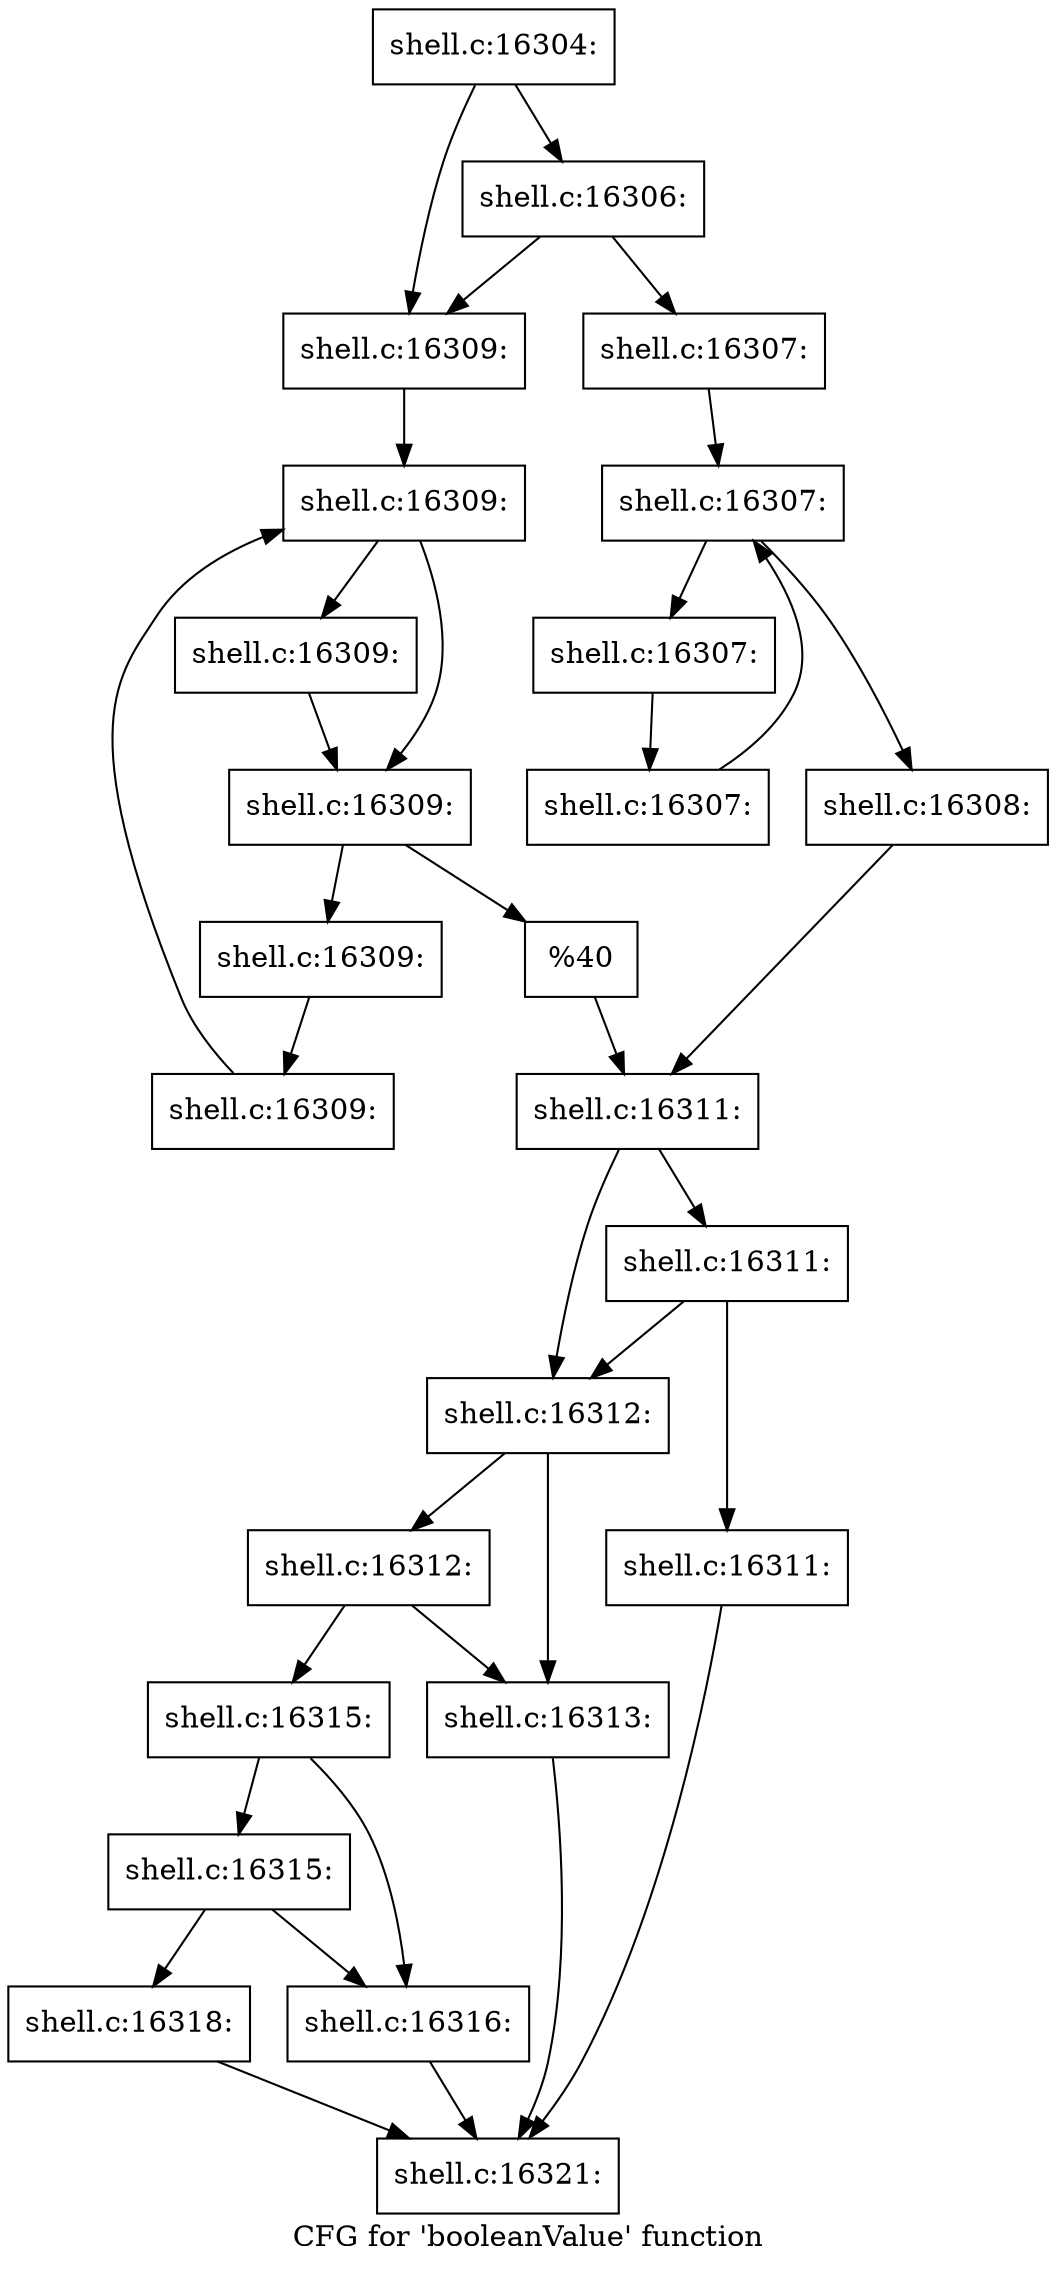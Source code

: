 digraph "CFG for 'booleanValue' function" {
	label="CFG for 'booleanValue' function";

	Node0x5602770bb4d0 [shape=record,label="{shell.c:16304:}"];
	Node0x5602770bb4d0 -> Node0x5602770bb8d0;
	Node0x5602770bb4d0 -> Node0x5602770bb880;
	Node0x5602770bb8d0 [shape=record,label="{shell.c:16306:}"];
	Node0x5602770bb8d0 -> Node0x5602770bb7e0;
	Node0x5602770bb8d0 -> Node0x5602770bb880;
	Node0x5602770bb7e0 [shape=record,label="{shell.c:16307:}"];
	Node0x5602770bb7e0 -> Node0x5602770c9460;
	Node0x5602770c9460 [shape=record,label="{shell.c:16307:}"];
	Node0x5602770c9460 -> Node0x5602770c9610;
	Node0x5602770c9460 -> Node0x5602770c92b0;
	Node0x5602770c9610 [shape=record,label="{shell.c:16307:}"];
	Node0x5602770c9610 -> Node0x5602770c9580;
	Node0x5602770c9580 [shape=record,label="{shell.c:16307:}"];
	Node0x5602770c9580 -> Node0x5602770c9460;
	Node0x5602770c92b0 [shape=record,label="{shell.c:16308:}"];
	Node0x5602770c92b0 -> Node0x5602770bb830;
	Node0x5602770bb880 [shape=record,label="{shell.c:16309:}"];
	Node0x5602770bb880 -> Node0x5602770ca2d0;
	Node0x5602770ca2d0 [shape=record,label="{shell.c:16309:}"];
	Node0x5602770ca2d0 -> Node0x5602770ca5c0;
	Node0x5602770ca2d0 -> Node0x5602770ca570;
	Node0x5602770ca5c0 [shape=record,label="{shell.c:16309:}"];
	Node0x5602770ca5c0 -> Node0x5602770ca570;
	Node0x5602770ca570 [shape=record,label="{shell.c:16309:}"];
	Node0x5602770ca570 -> Node0x5602770ca4f0;
	Node0x5602770ca570 -> Node0x5602770ca120;
	Node0x5602770ca4f0 [shape=record,label="{shell.c:16309:}"];
	Node0x5602770ca4f0 -> Node0x5602770ca460;
	Node0x5602770ca460 [shape=record,label="{shell.c:16309:}"];
	Node0x5602770ca460 -> Node0x5602770ca2d0;
	Node0x5602770ca120 [shape=record,label="{%40}"];
	Node0x5602770ca120 -> Node0x5602770bb830;
	Node0x5602770bb830 [shape=record,label="{shell.c:16311:}"];
	Node0x5602770bb830 -> Node0x5602770cb6e0;
	Node0x5602770bb830 -> Node0x5602770cb690;
	Node0x5602770cb6e0 [shape=record,label="{shell.c:16311:}"];
	Node0x5602770cb6e0 -> Node0x5602770cb640;
	Node0x5602770cb6e0 -> Node0x5602770cb690;
	Node0x5602770cb640 [shape=record,label="{shell.c:16311:}"];
	Node0x5602770cb640 -> Node0x5602770bb650;
	Node0x5602770cb690 [shape=record,label="{shell.c:16312:}"];
	Node0x5602770cb690 -> Node0x5602770cc3a0;
	Node0x5602770cb690 -> Node0x5602770cc440;
	Node0x5602770cc440 [shape=record,label="{shell.c:16312:}"];
	Node0x5602770cc440 -> Node0x5602770cc3a0;
	Node0x5602770cc440 -> Node0x5602770cc3f0;
	Node0x5602770cc3a0 [shape=record,label="{shell.c:16313:}"];
	Node0x5602770cc3a0 -> Node0x5602770bb650;
	Node0x5602770cc3f0 [shape=record,label="{shell.c:16315:}"];
	Node0x5602770cc3f0 -> Node0x5602770ccf70;
	Node0x5602770cc3f0 -> Node0x5602770cd010;
	Node0x5602770cd010 [shape=record,label="{shell.c:16315:}"];
	Node0x5602770cd010 -> Node0x5602770ccf70;
	Node0x5602770cd010 -> Node0x5602770ccfc0;
	Node0x5602770ccf70 [shape=record,label="{shell.c:16316:}"];
	Node0x5602770ccf70 -> Node0x5602770bb650;
	Node0x5602770ccfc0 [shape=record,label="{shell.c:16318:}"];
	Node0x5602770ccfc0 -> Node0x5602770bb650;
	Node0x5602770bb650 [shape=record,label="{shell.c:16321:}"];
}
